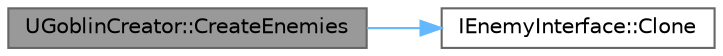 digraph "UGoblinCreator::CreateEnemies"
{
 // LATEX_PDF_SIZE
  bgcolor="transparent";
  edge [fontname=Helvetica,fontsize=10,labelfontname=Helvetica,labelfontsize=10];
  node [fontname=Helvetica,fontsize=10,shape=box,height=0.2,width=0.4];
  rankdir="LR";
  Node1 [id="Node000001",label="UGoblinCreator::CreateEnemies",height=0.2,width=0.4,color="gray40", fillcolor="grey60", style="filled", fontcolor="black",tooltip=" "];
  Node1 -> Node2 [id="edge2_Node000001_Node000002",color="steelblue1",style="solid",tooltip=" "];
  Node2 [id="Node000002",label="IEnemyInterface::Clone",height=0.2,width=0.4,color="grey40", fillcolor="white", style="filled",URL="$class_i_enemy_interface.html#a98d486091ebc148603eb8e2417c45721",tooltip=" "];
}
